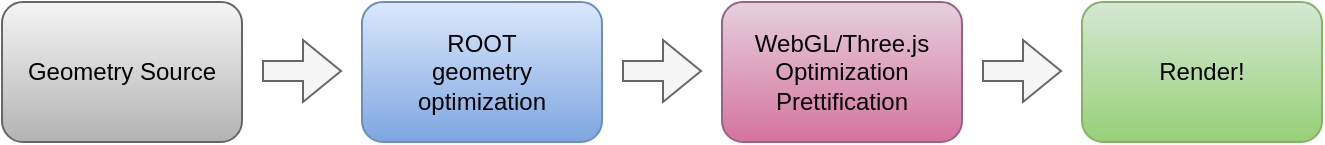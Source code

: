 <mxfile version="24.4.8" type="device">
  <diagram name="Page-1" id="22VLPHBLLeuIhvIN_V5i">
    <mxGraphModel dx="1600" dy="1053" grid="1" gridSize="10" guides="1" tooltips="1" connect="1" arrows="1" fold="1" page="1" pageScale="1" pageWidth="850" pageHeight="1100" math="0" shadow="0">
      <root>
        <mxCell id="0" />
        <mxCell id="1" parent="0" />
        <mxCell id="kljRtqIGl1iEmk1v1EDj-1" value="Geometry Source" style="rounded=1;whiteSpace=wrap;html=1;fillColor=#f5f5f5;strokeColor=#666666;gradientColor=#b3b3b3;" vertex="1" parent="1">
          <mxGeometry width="120" height="70" as="geometry" />
        </mxCell>
        <mxCell id="kljRtqIGl1iEmk1v1EDj-2" value="" style="shape=flexArrow;endArrow=classic;html=1;rounded=0;fillColor=#f5f5f5;strokeColor=#666666;" edge="1" parent="1">
          <mxGeometry width="50" height="50" relative="1" as="geometry">
            <mxPoint x="130" y="34.5" as="sourcePoint" />
            <mxPoint x="170" y="34.5" as="targetPoint" />
          </mxGeometry>
        </mxCell>
        <mxCell id="kljRtqIGl1iEmk1v1EDj-3" value="ROOT &lt;br&gt;geometry &lt;br&gt;optimization" style="rounded=1;whiteSpace=wrap;html=1;fillColor=#dae8fc;strokeColor=#6c8ebf;gradientColor=#7ea6e0;" vertex="1" parent="1">
          <mxGeometry x="180" width="120" height="70" as="geometry" />
        </mxCell>
        <mxCell id="kljRtqIGl1iEmk1v1EDj-5" value="" style="shape=flexArrow;endArrow=classic;html=1;rounded=0;fillColor=#f5f5f5;strokeColor=#666666;" edge="1" parent="1">
          <mxGeometry width="50" height="50" relative="1" as="geometry">
            <mxPoint x="310" y="34.5" as="sourcePoint" />
            <mxPoint x="350" y="34.5" as="targetPoint" />
          </mxGeometry>
        </mxCell>
        <mxCell id="kljRtqIGl1iEmk1v1EDj-6" value="" style="shape=flexArrow;endArrow=classic;html=1;rounded=0;fillColor=#f5f5f5;strokeColor=#666666;" edge="1" parent="1">
          <mxGeometry width="50" height="50" relative="1" as="geometry">
            <mxPoint x="490" y="34.5" as="sourcePoint" />
            <mxPoint x="530" y="34.5" as="targetPoint" />
          </mxGeometry>
        </mxCell>
        <mxCell id="kljRtqIGl1iEmk1v1EDj-7" value="WebGL/Three.js&lt;br&gt;Optimization&lt;br&gt;Prettification" style="rounded=1;whiteSpace=wrap;html=1;fillColor=#e6d0de;strokeColor=#996185;gradientColor=#d5739d;" vertex="1" parent="1">
          <mxGeometry x="360" width="120" height="70" as="geometry" />
        </mxCell>
        <mxCell id="kljRtqIGl1iEmk1v1EDj-9" value="Render!" style="rounded=1;whiteSpace=wrap;html=1;fillColor=#d5e8d4;strokeColor=#82b366;gradientColor=#97d077;" vertex="1" parent="1">
          <mxGeometry x="540" width="120" height="70" as="geometry" />
        </mxCell>
      </root>
    </mxGraphModel>
  </diagram>
</mxfile>
